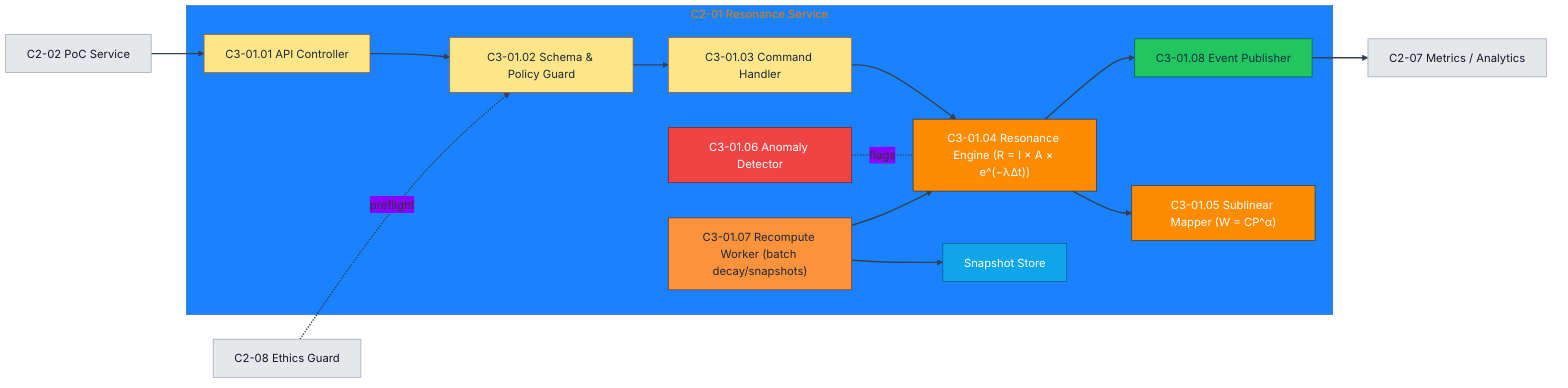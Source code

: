 %%{init: {'theme':'base','themeVariables':{ 'fontFamily':'Inter,Arial', 'primaryColor':'#ff8b00','lineColor':'#334155'}}}%%
flowchart LR
  %% --- Coherosphere CI Theme ---
  classDef container fill:#111827,stroke:#111827,color:#ffffff,font-weight:bold;
  classDef compute fill:#ff8b00,stroke:#333333,color:#ffffff;
  classDef control fill:#fde68a,stroke:#b45309,color:#1f2937;
  classDef worker fill:#fb923c,stroke:#7c2d12,color:#1f2937;
  classDef event fill:#22c55e,stroke:#065f46,color:#083344;
  classDef risk fill:#ef4444,stroke:#7f1d1d,color:#ffffff;
  classDef store fill:#0ea5e9,stroke:#075985,color:#ffffff;
  classDef ext fill:#e5e7eb,stroke:#9ca3af,color:#111827;
  linkStyle default stroke:#334155,stroke-width:2px;

  %% ===== Container & Components (C2-01 → C3-01.xx) =====
  subgraph RS["C2-01 Resonance Service"]
    class RS container
    API["C3-01.01 API Controller"]:::control
    GUARD["C3-01.02 Schema & Policy Guard"]:::control
    CMD["C3-01.03 Command Handler"]:::control
    ENG["C3-01.04 Resonance Engine (R = I × A × e^(−λΔt))"]:::compute
    SUBL["C3-01.05 Sublinear Mapper (W = CP^α)"]:::compute
    ANOM["C3-01.06 Anomaly Detector"]:::risk
    RECOMP["C3-01.07 Recompute Worker (batch decay/snapshots)"]:::worker
    PUB["C3-01.08 Event Publisher"]:::event
    SNAP["Snapshot Store"]:::store
  end

  %% Internal flows
  API --> GUARD --> CMD --> ENG --> PUB
  ENG --> SUBL
  RECOMP --> ENG
  RECOMP --> SNAP
  ANOM -. flags .- ENG

  %% External references (context)
  PoC["C2-02 PoC Service"]:::ext --> API
  ETH["C2-08 Ethics Guard"]:::ext -. preflight .-> GUARD
  PUB --> MET["C2-07 Metrics / Analytics"]:::ext